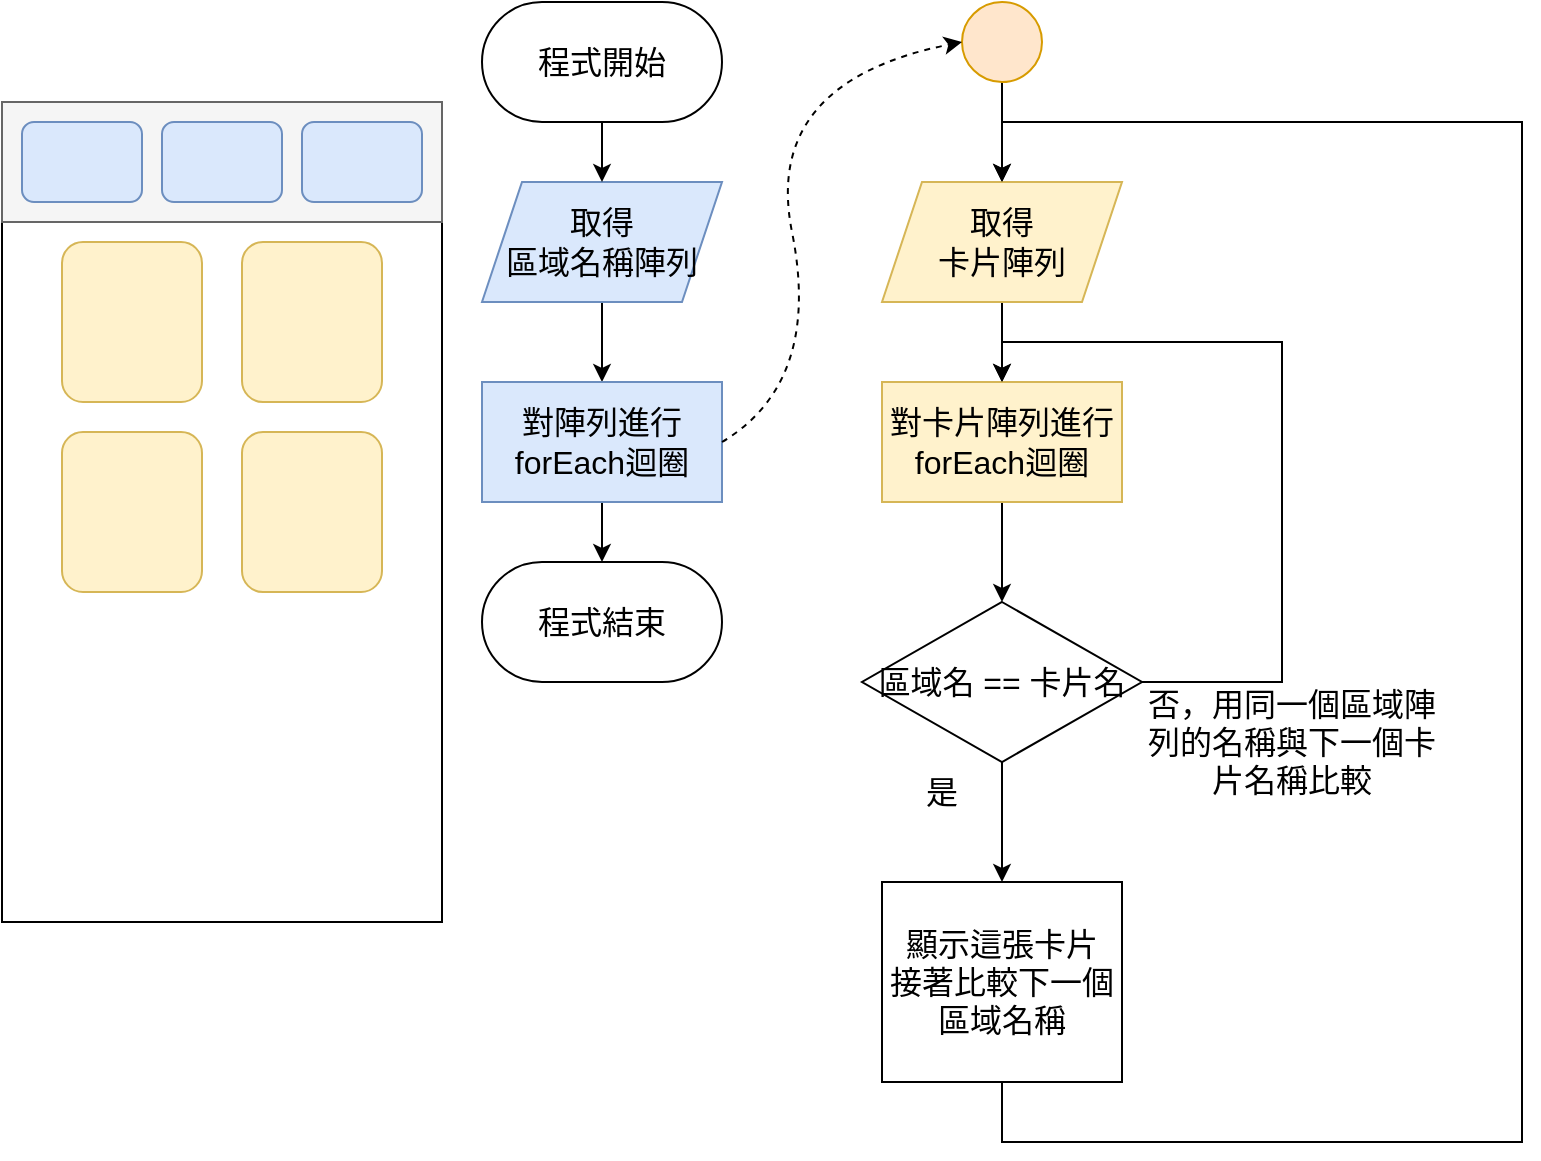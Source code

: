 <mxfile version="20.2.3" type="device"><diagram id="SLhCmjBdljjGH9b-A5zp" name="Page-1"><mxGraphModel dx="918" dy="754" grid="1" gridSize="10" guides="1" tooltips="1" connect="1" arrows="1" fold="1" page="1" pageScale="1" pageWidth="827" pageHeight="1169" math="0" shadow="0"><root><mxCell id="0"/><mxCell id="1" parent="0"/><mxCell id="f1eAT56O1du_-oki-uD9-5" value="" style="edgeStyle=orthogonalEdgeStyle;rounded=0;orthogonalLoop=1;jettySize=auto;html=1;fontSize=16;" edge="1" parent="1" source="f1eAT56O1du_-oki-uD9-1" target="f1eAT56O1du_-oki-uD9-4"><mxGeometry relative="1" as="geometry"/></mxCell><mxCell id="f1eAT56O1du_-oki-uD9-1" value="取得&lt;br&gt;區域名稱陣列" style="shape=parallelogram;perimeter=parallelogramPerimeter;whiteSpace=wrap;html=1;fixedSize=1;fontSize=16;fillColor=#dae8fc;strokeColor=#6c8ebf;" vertex="1" parent="1"><mxGeometry x="270" y="170" width="120" height="60" as="geometry"/></mxCell><mxCell id="f1eAT56O1du_-oki-uD9-3" value="" style="edgeStyle=orthogonalEdgeStyle;rounded=0;orthogonalLoop=1;jettySize=auto;html=1;fontSize=16;" edge="1" parent="1" source="f1eAT56O1du_-oki-uD9-2" target="f1eAT56O1du_-oki-uD9-1"><mxGeometry relative="1" as="geometry"/></mxCell><mxCell id="f1eAT56O1du_-oki-uD9-2" value="程式開始" style="rounded=1;whiteSpace=wrap;html=1;arcSize=50;fontSize=16;" vertex="1" parent="1"><mxGeometry x="270" y="80" width="120" height="60" as="geometry"/></mxCell><mxCell id="f1eAT56O1du_-oki-uD9-7" value="" style="edgeStyle=orthogonalEdgeStyle;rounded=0;orthogonalLoop=1;jettySize=auto;html=1;fontSize=16;" edge="1" parent="1" source="f1eAT56O1du_-oki-uD9-4"><mxGeometry relative="1" as="geometry"><mxPoint x="330" y="360" as="targetPoint"/></mxGeometry></mxCell><mxCell id="f1eAT56O1du_-oki-uD9-4" value="對陣列進行forEach迴圈" style="rounded=0;whiteSpace=wrap;html=1;fontSize=16;fillColor=#dae8fc;strokeColor=#6c8ebf;" vertex="1" parent="1"><mxGeometry x="270" y="270" width="120" height="60" as="geometry"/></mxCell><mxCell id="f1eAT56O1du_-oki-uD9-10" value="" style="edgeStyle=orthogonalEdgeStyle;rounded=0;orthogonalLoop=1;jettySize=auto;html=1;fontSize=16;" edge="1" parent="1" source="f1eAT56O1du_-oki-uD9-8" target="f1eAT56O1du_-oki-uD9-9"><mxGeometry relative="1" as="geometry"/></mxCell><mxCell id="f1eAT56O1du_-oki-uD9-8" value="" style="ellipse;whiteSpace=wrap;html=1;aspect=fixed;fontSize=16;fillColor=#ffe6cc;strokeColor=#d79b00;" vertex="1" parent="1"><mxGeometry x="510" y="80" width="40" height="40" as="geometry"/></mxCell><mxCell id="f1eAT56O1du_-oki-uD9-12" value="" style="edgeStyle=orthogonalEdgeStyle;rounded=0;orthogonalLoop=1;jettySize=auto;html=1;fontSize=16;" edge="1" parent="1" source="f1eAT56O1du_-oki-uD9-9" target="f1eAT56O1du_-oki-uD9-11"><mxGeometry relative="1" as="geometry"/></mxCell><mxCell id="f1eAT56O1du_-oki-uD9-9" value="取得&lt;br&gt;卡片陣列" style="shape=parallelogram;perimeter=parallelogramPerimeter;whiteSpace=wrap;html=1;fixedSize=1;fontSize=16;fillColor=#fff2cc;strokeColor=#d6b656;" vertex="1" parent="1"><mxGeometry x="470" y="170" width="120" height="60" as="geometry"/></mxCell><mxCell id="f1eAT56O1du_-oki-uD9-14" value="" style="edgeStyle=orthogonalEdgeStyle;rounded=0;orthogonalLoop=1;jettySize=auto;html=1;fontSize=16;" edge="1" parent="1" source="f1eAT56O1du_-oki-uD9-11"><mxGeometry relative="1" as="geometry"><mxPoint x="530" y="380" as="targetPoint"/></mxGeometry></mxCell><mxCell id="f1eAT56O1du_-oki-uD9-11" value="對卡片陣列進行forEach迴圈" style="rounded=0;whiteSpace=wrap;html=1;fontSize=16;fillColor=#fff2cc;strokeColor=#d6b656;" vertex="1" parent="1"><mxGeometry x="470" y="270" width="120" height="60" as="geometry"/></mxCell><mxCell id="f1eAT56O1du_-oki-uD9-15" value="程式結束" style="rounded=1;whiteSpace=wrap;html=1;arcSize=50;fontSize=16;" vertex="1" parent="1"><mxGeometry x="270" y="360" width="120" height="60" as="geometry"/></mxCell><mxCell id="f1eAT56O1du_-oki-uD9-16" value="" style="curved=1;endArrow=classic;html=1;rounded=0;fontSize=16;exitX=1;exitY=0.5;exitDx=0;exitDy=0;entryX=0;entryY=0.5;entryDx=0;entryDy=0;dashed=1;" edge="1" parent="1" source="f1eAT56O1du_-oki-uD9-4" target="f1eAT56O1du_-oki-uD9-8"><mxGeometry width="50" height="50" relative="1" as="geometry"><mxPoint x="500" y="480" as="sourcePoint"/><mxPoint x="550" y="430" as="targetPoint"/><Array as="points"><mxPoint x="440" y="270"/><mxPoint x="410" y="120"/></Array></mxGeometry></mxCell><mxCell id="f1eAT56O1du_-oki-uD9-19" value="" style="edgeStyle=orthogonalEdgeStyle;rounded=0;orthogonalLoop=1;jettySize=auto;html=1;fontSize=16;" edge="1" parent="1" source="f1eAT56O1du_-oki-uD9-17" target="f1eAT56O1du_-oki-uD9-18"><mxGeometry relative="1" as="geometry"/></mxCell><mxCell id="f1eAT56O1du_-oki-uD9-23" style="edgeStyle=orthogonalEdgeStyle;rounded=0;orthogonalLoop=1;jettySize=auto;html=1;exitX=1;exitY=0.5;exitDx=0;exitDy=0;fontSize=16;entryX=0.5;entryY=0;entryDx=0;entryDy=0;" edge="1" parent="1" source="f1eAT56O1du_-oki-uD9-17" target="f1eAT56O1du_-oki-uD9-11"><mxGeometry relative="1" as="geometry"><mxPoint x="650" y="250" as="targetPoint"/><Array as="points"><mxPoint x="670" y="420"/><mxPoint x="670" y="250"/><mxPoint x="530" y="250"/></Array></mxGeometry></mxCell><mxCell id="f1eAT56O1du_-oki-uD9-17" value="區域名 == 卡片名" style="rhombus;whiteSpace=wrap;html=1;fontSize=16;" vertex="1" parent="1"><mxGeometry x="460" y="380" width="140" height="80" as="geometry"/></mxCell><mxCell id="f1eAT56O1du_-oki-uD9-20" style="edgeStyle=orthogonalEdgeStyle;rounded=0;orthogonalLoop=1;jettySize=auto;html=1;exitX=0.5;exitY=1;exitDx=0;exitDy=0;fontSize=16;entryX=0.5;entryY=0;entryDx=0;entryDy=0;" edge="1" parent="1" source="f1eAT56O1du_-oki-uD9-18" target="f1eAT56O1du_-oki-uD9-9"><mxGeometry relative="1" as="geometry"><mxPoint x="650" y="160" as="targetPoint"/><Array as="points"><mxPoint x="530" y="650"/><mxPoint x="790" y="650"/><mxPoint x="790" y="140"/><mxPoint x="530" y="140"/></Array></mxGeometry></mxCell><mxCell id="f1eAT56O1du_-oki-uD9-18" value="顯示這張卡片&lt;br&gt;接著比較下一個&lt;br&gt;區域名稱" style="rounded=0;whiteSpace=wrap;html=1;fontSize=16;" vertex="1" parent="1"><mxGeometry x="470" y="520" width="120" height="100" as="geometry"/></mxCell><mxCell id="f1eAT56O1du_-oki-uD9-21" value="是" style="text;html=1;strokeColor=none;fillColor=none;align=center;verticalAlign=middle;whiteSpace=wrap;rounded=0;fontSize=16;" vertex="1" parent="1"><mxGeometry x="470" y="460" width="60" height="30" as="geometry"/></mxCell><mxCell id="f1eAT56O1du_-oki-uD9-22" value="否，用同一個區域陣列的名稱與下一個卡片名稱比較" style="text;html=1;strokeColor=none;fillColor=none;align=center;verticalAlign=middle;whiteSpace=wrap;rounded=0;fontSize=16;" vertex="1" parent="1"><mxGeometry x="600" y="420" width="150" height="60" as="geometry"/></mxCell><mxCell id="f1eAT56O1du_-oki-uD9-24" value="" style="rounded=0;whiteSpace=wrap;html=1;fontSize=16;" vertex="1" parent="1"><mxGeometry x="30" y="130" width="220" height="410" as="geometry"/></mxCell><mxCell id="f1eAT56O1du_-oki-uD9-25" value="" style="rounded=0;whiteSpace=wrap;html=1;fontSize=16;fillColor=#f5f5f5;fontColor=#333333;strokeColor=#666666;" vertex="1" parent="1"><mxGeometry x="30" y="130" width="220" height="60" as="geometry"/></mxCell><mxCell id="f1eAT56O1du_-oki-uD9-26" value="" style="rounded=1;whiteSpace=wrap;html=1;fontSize=16;fillColor=#dae8fc;strokeColor=#6c8ebf;" vertex="1" parent="1"><mxGeometry x="40" y="140" width="60" height="40" as="geometry"/></mxCell><mxCell id="f1eAT56O1du_-oki-uD9-27" value="" style="rounded=1;whiteSpace=wrap;html=1;fontSize=16;fillColor=#dae8fc;strokeColor=#6c8ebf;" vertex="1" parent="1"><mxGeometry x="110" y="140" width="60" height="40" as="geometry"/></mxCell><mxCell id="f1eAT56O1du_-oki-uD9-28" value="" style="rounded=1;whiteSpace=wrap;html=1;fontSize=16;fillColor=#dae8fc;strokeColor=#6c8ebf;" vertex="1" parent="1"><mxGeometry x="180" y="140" width="60" height="40" as="geometry"/></mxCell><mxCell id="f1eAT56O1du_-oki-uD9-29" value="" style="rounded=1;whiteSpace=wrap;html=1;fontSize=16;fillColor=#fff2cc;strokeColor=#d6b656;" vertex="1" parent="1"><mxGeometry x="60" y="200" width="70" height="80" as="geometry"/></mxCell><mxCell id="f1eAT56O1du_-oki-uD9-30" value="" style="rounded=1;whiteSpace=wrap;html=1;fontSize=16;fillColor=#fff2cc;strokeColor=#d6b656;" vertex="1" parent="1"><mxGeometry x="150" y="200" width="70" height="80" as="geometry"/></mxCell><mxCell id="f1eAT56O1du_-oki-uD9-31" value="" style="rounded=1;whiteSpace=wrap;html=1;fontSize=16;fillColor=#fff2cc;strokeColor=#d6b656;" vertex="1" parent="1"><mxGeometry x="60" y="295" width="70" height="80" as="geometry"/></mxCell><mxCell id="f1eAT56O1du_-oki-uD9-32" value="" style="rounded=1;whiteSpace=wrap;html=1;fontSize=16;fillColor=#fff2cc;strokeColor=#d6b656;" vertex="1" parent="1"><mxGeometry x="150" y="295" width="70" height="80" as="geometry"/></mxCell></root></mxGraphModel></diagram></mxfile>